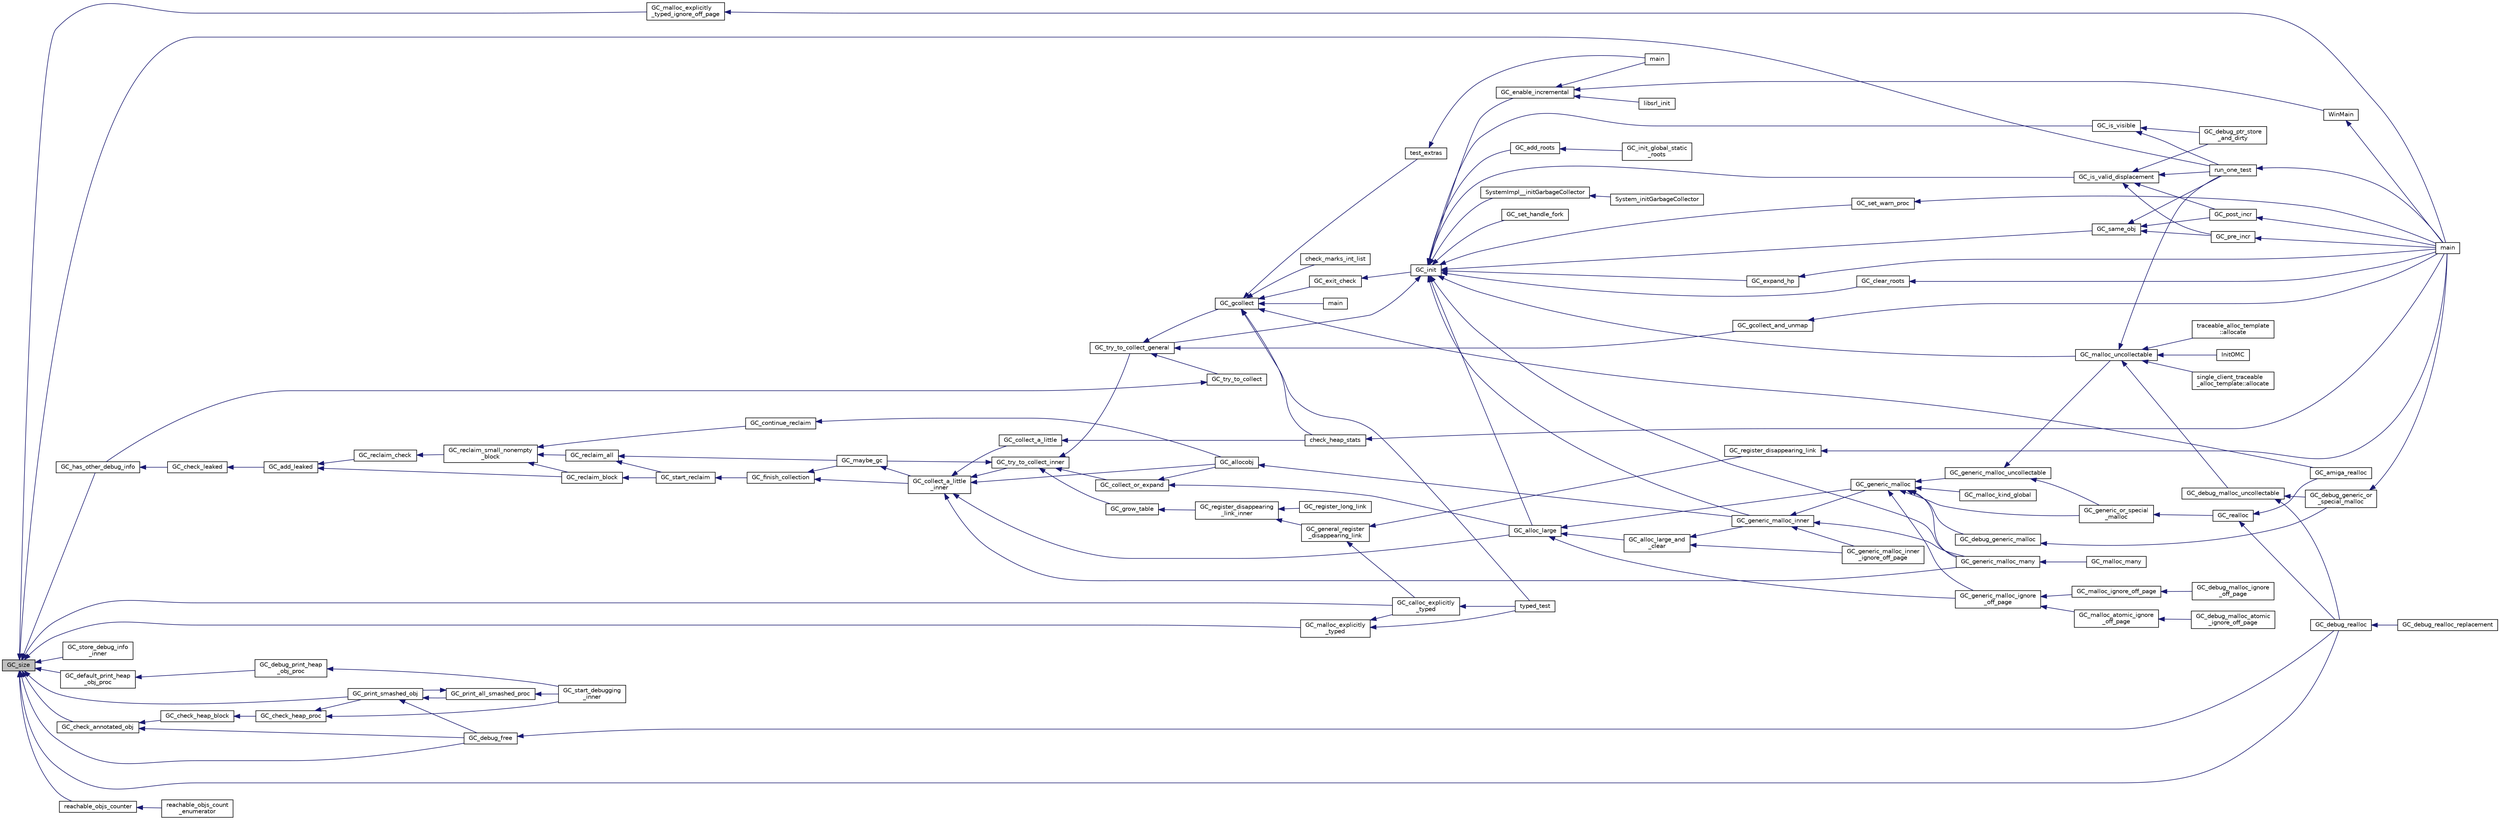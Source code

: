 digraph "GC_size"
{
  edge [fontname="Helvetica",fontsize="10",labelfontname="Helvetica",labelfontsize="10"];
  node [fontname="Helvetica",fontsize="10",shape=record];
  rankdir="LR";
  Node3743 [label="GC_size",height=0.2,width=0.4,color="black", fillcolor="grey75", style="filled", fontcolor="black"];
  Node3743 -> Node3744 [dir="back",color="midnightblue",fontsize="10",style="solid",fontname="Helvetica"];
  Node3744 [label="GC_default_print_heap\l_obj_proc",height=0.2,width=0.4,color="black", fillcolor="white", style="filled",URL="$dd/d79/gc__priv_8h.html#aa98df15cdeabdc720834b5b176c91391"];
  Node3744 -> Node3745 [dir="back",color="midnightblue",fontsize="10",style="solid",fontname="Helvetica"];
  Node3745 [label="GC_debug_print_heap\l_obj_proc",height=0.2,width=0.4,color="black", fillcolor="white", style="filled",URL="$d3/d7b/dbg__mlc_8c.html#ae05478c793f3ec6a4222979f32cef62d"];
  Node3745 -> Node3746 [dir="back",color="midnightblue",fontsize="10",style="solid",fontname="Helvetica"];
  Node3746 [label="GC_start_debugging\l_inner",height=0.2,width=0.4,color="black", fillcolor="white", style="filled",URL="$dd/d79/gc__priv_8h.html#ada7eb69d77da8876f2964213a3114462"];
  Node3743 -> Node3747 [dir="back",color="midnightblue",fontsize="10",style="solid",fontname="Helvetica"];
  Node3747 [label="GC_has_other_debug_info",height=0.2,width=0.4,color="black", fillcolor="white", style="filled",URL="$de/dbd/dbg__mlc_8h.html#a1e8d4ec327bfee97d5936431e51c3ef6"];
  Node3747 -> Node3748 [dir="back",color="midnightblue",fontsize="10",style="solid",fontname="Helvetica"];
  Node3748 [label="GC_check_leaked",height=0.2,width=0.4,color="black", fillcolor="white", style="filled",URL="$dd/d79/gc__priv_8h.html#a4985b7b1cc5846b5fc372ada1a410071"];
  Node3748 -> Node3749 [dir="back",color="midnightblue",fontsize="10",style="solid",fontname="Helvetica"];
  Node3749 [label="GC_add_leaked",height=0.2,width=0.4,color="black", fillcolor="white", style="filled",URL="$d7/d0b/reclaim_8c.html#afccf6e87c1d8bdbe9ea41221a3dc78ad"];
  Node3749 -> Node3750 [dir="back",color="midnightblue",fontsize="10",style="solid",fontname="Helvetica"];
  Node3750 [label="GC_reclaim_check",height=0.2,width=0.4,color="black", fillcolor="white", style="filled",URL="$d7/d0b/reclaim_8c.html#a0bf4ca5537f7291287c78c2b67194525"];
  Node3750 -> Node3751 [dir="back",color="midnightblue",fontsize="10",style="solid",fontname="Helvetica"];
  Node3751 [label="GC_reclaim_small_nonempty\l_block",height=0.2,width=0.4,color="black", fillcolor="white", style="filled",URL="$d7/d0b/reclaim_8c.html#a713b42be146628271b9fceb7e768ded4"];
  Node3751 -> Node3752 [dir="back",color="midnightblue",fontsize="10",style="solid",fontname="Helvetica"];
  Node3752 [label="GC_reclaim_block",height=0.2,width=0.4,color="black", fillcolor="white", style="filled",URL="$d7/d0b/reclaim_8c.html#a7721e31790b860809f5b25aef40ac673"];
  Node3752 -> Node3753 [dir="back",color="midnightblue",fontsize="10",style="solid",fontname="Helvetica"];
  Node3753 [label="GC_start_reclaim",height=0.2,width=0.4,color="black", fillcolor="white", style="filled",URL="$d7/d0b/reclaim_8c.html#a3666aa541ecf7bdfc4fe66ce4f5df4f6"];
  Node3753 -> Node3754 [dir="back",color="midnightblue",fontsize="10",style="solid",fontname="Helvetica"];
  Node3754 [label="GC_finish_collection",height=0.2,width=0.4,color="black", fillcolor="white", style="filled",URL="$d9/d39/alloc_8c.html#a3c34c8a98cd8b3be1725944ba54701ad"];
  Node3754 -> Node3755 [dir="back",color="midnightblue",fontsize="10",style="solid",fontname="Helvetica"];
  Node3755 [label="GC_maybe_gc",height=0.2,width=0.4,color="black", fillcolor="white", style="filled",URL="$d9/d39/alloc_8c.html#a052bd8f73260d5517da328ec80bf2803"];
  Node3755 -> Node3756 [dir="back",color="midnightblue",fontsize="10",style="solid",fontname="Helvetica"];
  Node3756 [label="GC_collect_a_little\l_inner",height=0.2,width=0.4,color="black", fillcolor="white", style="filled",URL="$dd/d79/gc__priv_8h.html#aa4521e4ff77319368671db2f7cc56ca4"];
  Node3756 -> Node3757 [dir="back",color="midnightblue",fontsize="10",style="solid",fontname="Helvetica"];
  Node3757 [label="GC_try_to_collect_inner",height=0.2,width=0.4,color="black", fillcolor="white", style="filled",URL="$dd/d79/gc__priv_8h.html#af60286da753d7a995485d54ac90e92a0"];
  Node3757 -> Node3755 [dir="back",color="midnightblue",fontsize="10",style="solid",fontname="Helvetica"];
  Node3757 -> Node3758 [dir="back",color="midnightblue",fontsize="10",style="solid",fontname="Helvetica"];
  Node3758 [label="GC_try_to_collect_general",height=0.2,width=0.4,color="black", fillcolor="white", style="filled",URL="$d9/d39/alloc_8c.html#a70b496ceee236d78b93b578c73695d6a"];
  Node3758 -> Node3759 [dir="back",color="midnightblue",fontsize="10",style="solid",fontname="Helvetica"];
  Node3759 [label="GC_try_to_collect",height=0.2,width=0.4,color="black", fillcolor="white", style="filled",URL="$d0/daa/gc_8h.html#a404a3dccccd6c1ea22ba2df40a40e8ff"];
  Node3759 -> Node3747 [dir="back",color="midnightblue",fontsize="10",style="solid",fontname="Helvetica"];
  Node3758 -> Node3760 [dir="back",color="midnightblue",fontsize="10",style="solid",fontname="Helvetica"];
  Node3760 [label="GC_gcollect",height=0.2,width=0.4,color="black", fillcolor="white", style="filled",URL="$d0/daa/gc_8h.html#a726a8653def8e4e16be7e29c7617c7d5"];
  Node3760 -> Node3761 [dir="back",color="midnightblue",fontsize="10",style="solid",fontname="Helvetica"];
  Node3761 [label="GC_exit_check",height=0.2,width=0.4,color="black", fillcolor="white", style="filled",URL="$de/dd3/gc_2misc_8c.html#aebed0843915f857a3004b0b9fc88846e"];
  Node3761 -> Node3762 [dir="back",color="midnightblue",fontsize="10",style="solid",fontname="Helvetica"];
  Node3762 [label="GC_init",height=0.2,width=0.4,color="black", fillcolor="white", style="filled",URL="$de/dd3/gc_2misc_8c.html#a16a0e282a07c598595436b79e88d6e00"];
  Node3762 -> Node3763 [dir="back",color="midnightblue",fontsize="10",style="solid",fontname="Helvetica"];
  Node3763 [label="GC_set_handle_fork",height=0.2,width=0.4,color="black", fillcolor="white", style="filled",URL="$de/dd3/gc_2misc_8c.html#af2180ba22a6f398984e28ed2008b5580"];
  Node3762 -> Node3764 [dir="back",color="midnightblue",fontsize="10",style="solid",fontname="Helvetica"];
  Node3764 [label="GC_enable_incremental",height=0.2,width=0.4,color="black", fillcolor="white", style="filled",URL="$de/dd3/gc_2misc_8c.html#a28b48d7c528209a6158075c4e15852d5"];
  Node3764 -> Node3765 [dir="back",color="midnightblue",fontsize="10",style="solid",fontname="Helvetica"];
  Node3765 [label="main",height=0.2,width=0.4,color="black", fillcolor="white", style="filled",URL="$d4/d4a/cordtest_8c.html#a840291bc02cba5474a4cb46a9b9566fe"];
  Node3764 -> Node3766 [dir="back",color="midnightblue",fontsize="10",style="solid",fontname="Helvetica"];
  Node3766 [label="WinMain",height=0.2,width=0.4,color="black", fillcolor="white", style="filled",URL="$dd/d92/de__win_8c.html#a1a82d574f68da3d68ac8b9c0a1dd3645"];
  Node3766 -> Node3767 [dir="back",color="midnightblue",fontsize="10",style="solid",fontname="Helvetica"];
  Node3767 [label="main",height=0.2,width=0.4,color="black", fillcolor="white", style="filled",URL="$d4/d12/3rd_party_2gc_2tests_2test_8c.html#a840291bc02cba5474a4cb46a9b9566fe"];
  Node3764 -> Node3768 [dir="back",color="midnightblue",fontsize="10",style="solid",fontname="Helvetica"];
  Node3768 [label="libsrl_init",height=0.2,width=0.4,color="black", fillcolor="white", style="filled",URL="$de/d1f/staticrootstest_8c.html#a6c08b01ab84bb4fc83f50ca5202614c8"];
  Node3762 -> Node3769 [dir="back",color="midnightblue",fontsize="10",style="solid",fontname="Helvetica"];
  Node3769 [label="GC_set_warn_proc",height=0.2,width=0.4,color="black", fillcolor="white", style="filled",URL="$de/dd3/gc_2misc_8c.html#af7d8732a1092f3f0a5ea4ce4dad151f1"];
  Node3769 -> Node3767 [dir="back",color="midnightblue",fontsize="10",style="solid",fontname="Helvetica"];
  Node3762 -> Node3758 [dir="back",color="midnightblue",fontsize="10",style="solid",fontname="Helvetica"];
  Node3762 -> Node3770 [dir="back",color="midnightblue",fontsize="10",style="solid",fontname="Helvetica"];
  Node3770 [label="GC_expand_hp",height=0.2,width=0.4,color="black", fillcolor="white", style="filled",URL="$d0/daa/gc_8h.html#a7eb7c135ee0716354c0061dd2d87dd8b"];
  Node3770 -> Node3767 [dir="back",color="midnightblue",fontsize="10",style="solid",fontname="Helvetica"];
  Node3762 -> Node3771 [dir="back",color="midnightblue",fontsize="10",style="solid",fontname="Helvetica"];
  Node3771 [label="GC_alloc_large",height=0.2,width=0.4,color="black", fillcolor="white", style="filled",URL="$d6/dcd/malloc_8c.html#a758db4d9bd590df7e5109b1f445ca78b"];
  Node3771 -> Node3772 [dir="back",color="midnightblue",fontsize="10",style="solid",fontname="Helvetica"];
  Node3772 [label="GC_alloc_large_and\l_clear",height=0.2,width=0.4,color="black", fillcolor="white", style="filled",URL="$d6/dcd/malloc_8c.html#add822b71ebb231a3401ff6970d29a95a"];
  Node3772 -> Node3773 [dir="back",color="midnightblue",fontsize="10",style="solid",fontname="Helvetica"];
  Node3773 [label="GC_generic_malloc_inner",height=0.2,width=0.4,color="black", fillcolor="white", style="filled",URL="$d6/dcd/malloc_8c.html#aaf1ed9de3698d4fdb54f7f73b2dd253e"];
  Node3773 -> Node3774 [dir="back",color="midnightblue",fontsize="10",style="solid",fontname="Helvetica"];
  Node3774 [label="GC_generic_malloc_inner\l_ignore_off_page",height=0.2,width=0.4,color="black", fillcolor="white", style="filled",URL="$d6/dcd/malloc_8c.html#abe43a78928b4a084553d8f70b899cae5"];
  Node3773 -> Node3775 [dir="back",color="midnightblue",fontsize="10",style="solid",fontname="Helvetica"];
  Node3775 [label="GC_generic_malloc",height=0.2,width=0.4,color="black", fillcolor="white", style="filled",URL="$d6/dcd/malloc_8c.html#aa90ce9ffd281a1d15e178cfe413d0871"];
  Node3775 -> Node3776 [dir="back",color="midnightblue",fontsize="10",style="solid",fontname="Helvetica"];
  Node3776 [label="GC_debug_generic_malloc",height=0.2,width=0.4,color="black", fillcolor="white", style="filled",URL="$d3/d7b/dbg__mlc_8c.html#a3505b3ba390ef6ab0a02b285e362aec4"];
  Node3776 -> Node3777 [dir="back",color="midnightblue",fontsize="10",style="solid",fontname="Helvetica"];
  Node3777 [label="GC_debug_generic_or\l_special_malloc",height=0.2,width=0.4,color="black", fillcolor="white", style="filled",URL="$d3/d7b/dbg__mlc_8c.html#ada673c25a47f93bafd2ba42d94aa01a3"];
  Node3777 -> Node3767 [dir="back",color="midnightblue",fontsize="10",style="solid",fontname="Helvetica"];
  Node3775 -> Node3778 [dir="back",color="midnightblue",fontsize="10",style="solid",fontname="Helvetica"];
  Node3778 [label="GC_malloc_kind_global",height=0.2,width=0.4,color="black", fillcolor="white", style="filled",URL="$d6/dcd/malloc_8c.html#ac933f227988d5dcd653f076434c32daf"];
  Node3775 -> Node3779 [dir="back",color="midnightblue",fontsize="10",style="solid",fontname="Helvetica"];
  Node3779 [label="GC_generic_malloc_uncollectable",height=0.2,width=0.4,color="black", fillcolor="white", style="filled",URL="$d6/dcd/malloc_8c.html#ae353dabc0de53073b5a7c3f1457d11ad"];
  Node3779 -> Node3780 [dir="back",color="midnightblue",fontsize="10",style="solid",fontname="Helvetica"];
  Node3780 [label="GC_malloc_uncollectable",height=0.2,width=0.4,color="black", fillcolor="white", style="filled",URL="$d6/dcd/malloc_8c.html#a1664c324e1906f349bf662027c3126f5"];
  Node3780 -> Node3781 [dir="back",color="midnightblue",fontsize="10",style="solid",fontname="Helvetica"];
  Node3781 [label="GC_debug_malloc_uncollectable",height=0.2,width=0.4,color="black", fillcolor="white", style="filled",URL="$d3/d7b/dbg__mlc_8c.html#a74f5506c22097e531b809369b444a335"];
  Node3781 -> Node3782 [dir="back",color="midnightblue",fontsize="10",style="solid",fontname="Helvetica"];
  Node3782 [label="GC_debug_realloc",height=0.2,width=0.4,color="black", fillcolor="white", style="filled",URL="$d0/daa/gc_8h.html#ac0fc85cd6aabd28cd9483c12d4e8514f"];
  Node3782 -> Node3783 [dir="back",color="midnightblue",fontsize="10",style="solid",fontname="Helvetica"];
  Node3783 [label="GC_debug_realloc_replacement",height=0.2,width=0.4,color="black", fillcolor="white", style="filled",URL="$d3/d7b/dbg__mlc_8c.html#a92bfe9ab938a109d9444b1f1a896b763"];
  Node3781 -> Node3777 [dir="back",color="midnightblue",fontsize="10",style="solid",fontname="Helvetica"];
  Node3780 -> Node3784 [dir="back",color="midnightblue",fontsize="10",style="solid",fontname="Helvetica"];
  Node3784 [label="single_client_traceable\l_alloc_template::allocate",height=0.2,width=0.4,color="black", fillcolor="white", style="filled",URL="$d6/d6f/classsingle__client__traceable__alloc__template.html#a0e0fc2ccede260fcacf348082fa81680"];
  Node3780 -> Node3785 [dir="back",color="midnightblue",fontsize="10",style="solid",fontname="Helvetica"];
  Node3785 [label="traceable_alloc_template\l::allocate",height=0.2,width=0.4,color="black", fillcolor="white", style="filled",URL="$db/d9f/classtraceable__alloc__template.html#ac2c07fc218733476be8ca4ac0e41f505"];
  Node3780 -> Node3786 [dir="back",color="midnightblue",fontsize="10",style="solid",fontname="Helvetica"];
  Node3786 [label="run_one_test",height=0.2,width=0.4,color="black", fillcolor="white", style="filled",URL="$d4/d12/3rd_party_2gc_2tests_2test_8c.html#a3b194f0711aa5c8878f77b3809918845"];
  Node3786 -> Node3767 [dir="back",color="midnightblue",fontsize="10",style="solid",fontname="Helvetica"];
  Node3780 -> Node3787 [dir="back",color="midnightblue",fontsize="10",style="solid",fontname="Helvetica"];
  Node3787 [label="InitOMC",height=0.2,width=0.4,color="black", fillcolor="white", style="filled",URL="$d2/d87/_o_m_c_8cpp.html#a10355828ede503a231b73ff5b852a040"];
  Node3779 -> Node3788 [dir="back",color="midnightblue",fontsize="10",style="solid",fontname="Helvetica"];
  Node3788 [label="GC_generic_or_special\l_malloc",height=0.2,width=0.4,color="black", fillcolor="white", style="filled",URL="$dc/d51/mallocx_8c.html#a83549b396fda612e216481b778c3b99e"];
  Node3788 -> Node3789 [dir="back",color="midnightblue",fontsize="10",style="solid",fontname="Helvetica"];
  Node3789 [label="GC_realloc",height=0.2,width=0.4,color="black", fillcolor="white", style="filled",URL="$dc/d51/mallocx_8c.html#af58fe77f2f791173c8e662093baef8ab"];
  Node3789 -> Node3782 [dir="back",color="midnightblue",fontsize="10",style="solid",fontname="Helvetica"];
  Node3789 -> Node3790 [dir="back",color="midnightblue",fontsize="10",style="solid",fontname="Helvetica"];
  Node3790 [label="GC_amiga_realloc",height=0.2,width=0.4,color="black", fillcolor="white", style="filled",URL="$df/db9/_amiga_o_s_8c.html#a7c1ecf244dbbc680b785e85392d3c2b6"];
  Node3775 -> Node3788 [dir="back",color="midnightblue",fontsize="10",style="solid",fontname="Helvetica"];
  Node3775 -> Node3791 [dir="back",color="midnightblue",fontsize="10",style="solid",fontname="Helvetica"];
  Node3791 [label="GC_generic_malloc_ignore\l_off_page",height=0.2,width=0.4,color="black", fillcolor="white", style="filled",URL="$dc/d51/mallocx_8c.html#a666f6524ec2c14f31b10f63e972877b6"];
  Node3791 -> Node3792 [dir="back",color="midnightblue",fontsize="10",style="solid",fontname="Helvetica"];
  Node3792 [label="GC_malloc_ignore_off_page",height=0.2,width=0.4,color="black", fillcolor="white", style="filled",URL="$dc/d51/mallocx_8c.html#ad4cb48bfb59680606ac2daabf49020a2"];
  Node3792 -> Node3793 [dir="back",color="midnightblue",fontsize="10",style="solid",fontname="Helvetica"];
  Node3793 [label="GC_debug_malloc_ignore\l_off_page",height=0.2,width=0.4,color="black", fillcolor="white", style="filled",URL="$d3/d7b/dbg__mlc_8c.html#a771191c92e9576ad5dbaa50a411eb83a"];
  Node3791 -> Node3794 [dir="back",color="midnightblue",fontsize="10",style="solid",fontname="Helvetica"];
  Node3794 [label="GC_malloc_atomic_ignore\l_off_page",height=0.2,width=0.4,color="black", fillcolor="white", style="filled",URL="$dc/d51/mallocx_8c.html#a44e801869fdd6d2ac67edc3e0e787143"];
  Node3794 -> Node3795 [dir="back",color="midnightblue",fontsize="10",style="solid",fontname="Helvetica"];
  Node3795 [label="GC_debug_malloc_atomic\l_ignore_off_page",height=0.2,width=0.4,color="black", fillcolor="white", style="filled",URL="$d3/d7b/dbg__mlc_8c.html#a586cc8602689cb916e468988a5508c9c"];
  Node3775 -> Node3796 [dir="back",color="midnightblue",fontsize="10",style="solid",fontname="Helvetica"];
  Node3796 [label="GC_generic_malloc_many",height=0.2,width=0.4,color="black", fillcolor="white", style="filled",URL="$dc/d51/mallocx_8c.html#a9fe588b11aefcb234477af209301a04e"];
  Node3796 -> Node3797 [dir="back",color="midnightblue",fontsize="10",style="solid",fontname="Helvetica"];
  Node3797 [label="GC_malloc_many",height=0.2,width=0.4,color="black", fillcolor="white", style="filled",URL="$dc/d51/mallocx_8c.html#a2fcfcf43aeb0b574cb95d3959e009ae0"];
  Node3773 -> Node3796 [dir="back",color="midnightblue",fontsize="10",style="solid",fontname="Helvetica"];
  Node3772 -> Node3774 [dir="back",color="midnightblue",fontsize="10",style="solid",fontname="Helvetica"];
  Node3771 -> Node3775 [dir="back",color="midnightblue",fontsize="10",style="solid",fontname="Helvetica"];
  Node3771 -> Node3791 [dir="back",color="midnightblue",fontsize="10",style="solid",fontname="Helvetica"];
  Node3762 -> Node3773 [dir="back",color="midnightblue",fontsize="10",style="solid",fontname="Helvetica"];
  Node3762 -> Node3780 [dir="back",color="midnightblue",fontsize="10",style="solid",fontname="Helvetica"];
  Node3762 -> Node3796 [dir="back",color="midnightblue",fontsize="10",style="solid",fontname="Helvetica"];
  Node3762 -> Node3798 [dir="back",color="midnightblue",fontsize="10",style="solid",fontname="Helvetica"];
  Node3798 [label="GC_add_roots",height=0.2,width=0.4,color="black", fillcolor="white", style="filled",URL="$dd/d54/mark__rts_8c.html#ac7c3d4466f482afa563fa179d878df45"];
  Node3798 -> Node3799 [dir="back",color="midnightblue",fontsize="10",style="solid",fontname="Helvetica"];
  Node3799 [label="GC_init_global_static\l_roots",height=0.2,width=0.4,color="black", fillcolor="white", style="filled",URL="$dc/d33/init__global__static__roots_8cpp.html#aa5562681b50743592667012c6b875411"];
  Node3762 -> Node3800 [dir="back",color="midnightblue",fontsize="10",style="solid",fontname="Helvetica"];
  Node3800 [label="GC_clear_roots",height=0.2,width=0.4,color="black", fillcolor="white", style="filled",URL="$dd/d54/mark__rts_8c.html#ab122905e6bba46a5258e633336141543"];
  Node3800 -> Node3767 [dir="back",color="midnightblue",fontsize="10",style="solid",fontname="Helvetica"];
  Node3762 -> Node3801 [dir="back",color="midnightblue",fontsize="10",style="solid",fontname="Helvetica"];
  Node3801 [label="GC_same_obj",height=0.2,width=0.4,color="black", fillcolor="white", style="filled",URL="$df/d07/ptr__chck_8c.html#a07133f40eb3b6bcc25c316ff1c33ad09"];
  Node3801 -> Node3802 [dir="back",color="midnightblue",fontsize="10",style="solid",fontname="Helvetica"];
  Node3802 [label="GC_pre_incr",height=0.2,width=0.4,color="black", fillcolor="white", style="filled",URL="$df/d07/ptr__chck_8c.html#af54d43c4436e9883019299abcbdf057c"];
  Node3802 -> Node3767 [dir="back",color="midnightblue",fontsize="10",style="solid",fontname="Helvetica"];
  Node3801 -> Node3803 [dir="back",color="midnightblue",fontsize="10",style="solid",fontname="Helvetica"];
  Node3803 [label="GC_post_incr",height=0.2,width=0.4,color="black", fillcolor="white", style="filled",URL="$df/d07/ptr__chck_8c.html#a22a67595a3f1740724b01f3416ef5541"];
  Node3803 -> Node3767 [dir="back",color="midnightblue",fontsize="10",style="solid",fontname="Helvetica"];
  Node3801 -> Node3786 [dir="back",color="midnightblue",fontsize="10",style="solid",fontname="Helvetica"];
  Node3762 -> Node3804 [dir="back",color="midnightblue",fontsize="10",style="solid",fontname="Helvetica"];
  Node3804 [label="GC_is_valid_displacement",height=0.2,width=0.4,color="black", fillcolor="white", style="filled",URL="$df/d07/ptr__chck_8c.html#a6694713c7953d374c0f091a42845ad3d"];
  Node3804 -> Node3805 [dir="back",color="midnightblue",fontsize="10",style="solid",fontname="Helvetica"];
  Node3805 [label="GC_debug_ptr_store\l_and_dirty",height=0.2,width=0.4,color="black", fillcolor="white", style="filled",URL="$d0/daa/gc_8h.html#a6bfbb76ce93eedfb9fc0a64659e26c71"];
  Node3804 -> Node3802 [dir="back",color="midnightblue",fontsize="10",style="solid",fontname="Helvetica"];
  Node3804 -> Node3803 [dir="back",color="midnightblue",fontsize="10",style="solid",fontname="Helvetica"];
  Node3804 -> Node3786 [dir="back",color="midnightblue",fontsize="10",style="solid",fontname="Helvetica"];
  Node3762 -> Node3806 [dir="back",color="midnightblue",fontsize="10",style="solid",fontname="Helvetica"];
  Node3806 [label="GC_is_visible",height=0.2,width=0.4,color="black", fillcolor="white", style="filled",URL="$df/d07/ptr__chck_8c.html#aef9e284e784846706fd7417213165736"];
  Node3806 -> Node3805 [dir="back",color="midnightblue",fontsize="10",style="solid",fontname="Helvetica"];
  Node3806 -> Node3786 [dir="back",color="midnightblue",fontsize="10",style="solid",fontname="Helvetica"];
  Node3762 -> Node3807 [dir="back",color="midnightblue",fontsize="10",style="solid",fontname="Helvetica"];
  Node3807 [label="SystemImpl__initGarbageCollector",height=0.2,width=0.4,color="black", fillcolor="white", style="filled",URL="$db/d35/systemimpl_8h.html#a876cc79b432f0e4c00a45f86ab662555"];
  Node3807 -> Node3808 [dir="back",color="midnightblue",fontsize="10",style="solid",fontname="Helvetica"];
  Node3808 [label="System_initGarbageCollector",height=0.2,width=0.4,color="black", fillcolor="white", style="filled",URL="$df/ddc/_system__omc_8c.html#a935852f9255ce08aa40ccd3ce9c31c72"];
  Node3760 -> Node3809 [dir="back",color="midnightblue",fontsize="10",style="solid",fontname="Helvetica"];
  Node3809 [label="test_extras",height=0.2,width=0.4,color="black", fillcolor="white", style="filled",URL="$d4/d4a/cordtest_8c.html#a41666cce4e83b24e3d42af892b182644"];
  Node3809 -> Node3765 [dir="back",color="midnightblue",fontsize="10",style="solid",fontname="Helvetica"];
  Node3760 -> Node3790 [dir="back",color="midnightblue",fontsize="10",style="solid",fontname="Helvetica"];
  Node3760 -> Node3810 [dir="back",color="midnightblue",fontsize="10",style="solid",fontname="Helvetica"];
  Node3810 [label="main",height=0.2,width=0.4,color="black", fillcolor="white", style="filled",URL="$db/d36/smash__test_8c.html#a840291bc02cba5474a4cb46a9b9566fe"];
  Node3760 -> Node3811 [dir="back",color="midnightblue",fontsize="10",style="solid",fontname="Helvetica"];
  Node3811 [label="check_marks_int_list",height=0.2,width=0.4,color="black", fillcolor="white", style="filled",URL="$d4/d12/3rd_party_2gc_2tests_2test_8c.html#ac6dbf9420593639ba86d505e057889e4"];
  Node3760 -> Node3812 [dir="back",color="midnightblue",fontsize="10",style="solid",fontname="Helvetica"];
  Node3812 [label="typed_test",height=0.2,width=0.4,color="black", fillcolor="white", style="filled",URL="$d4/d12/3rd_party_2gc_2tests_2test_8c.html#a3047bb18240fab4f191d42576eade94e"];
  Node3760 -> Node3813 [dir="back",color="midnightblue",fontsize="10",style="solid",fontname="Helvetica"];
  Node3813 [label="check_heap_stats",height=0.2,width=0.4,color="black", fillcolor="white", style="filled",URL="$d4/d12/3rd_party_2gc_2tests_2test_8c.html#a668cddfb86d2c85b386a9e873f0e7e3b"];
  Node3813 -> Node3767 [dir="back",color="midnightblue",fontsize="10",style="solid",fontname="Helvetica"];
  Node3758 -> Node3814 [dir="back",color="midnightblue",fontsize="10",style="solid",fontname="Helvetica"];
  Node3814 [label="GC_gcollect_and_unmap",height=0.2,width=0.4,color="black", fillcolor="white", style="filled",URL="$d0/daa/gc_8h.html#a1ecc2296689777f705083307b50cd139"];
  Node3814 -> Node3767 [dir="back",color="midnightblue",fontsize="10",style="solid",fontname="Helvetica"];
  Node3757 -> Node3815 [dir="back",color="midnightblue",fontsize="10",style="solid",fontname="Helvetica"];
  Node3815 [label="GC_collect_or_expand",height=0.2,width=0.4,color="black", fillcolor="white", style="filled",URL="$dd/d79/gc__priv_8h.html#acb06e7c173d06f0abd7350495703ebed"];
  Node3815 -> Node3816 [dir="back",color="midnightblue",fontsize="10",style="solid",fontname="Helvetica"];
  Node3816 [label="GC_allocobj",height=0.2,width=0.4,color="black", fillcolor="white", style="filled",URL="$dd/d79/gc__priv_8h.html#a42091079fb5139a3446c4b4afebc542c"];
  Node3816 -> Node3773 [dir="back",color="midnightblue",fontsize="10",style="solid",fontname="Helvetica"];
  Node3815 -> Node3771 [dir="back",color="midnightblue",fontsize="10",style="solid",fontname="Helvetica"];
  Node3757 -> Node3817 [dir="back",color="midnightblue",fontsize="10",style="solid",fontname="Helvetica"];
  Node3817 [label="GC_grow_table",height=0.2,width=0.4,color="black", fillcolor="white", style="filled",URL="$d3/d1e/finalize_8c.html#a716b17230f6f6e17b29bc7335984735a"];
  Node3817 -> Node3818 [dir="back",color="midnightblue",fontsize="10",style="solid",fontname="Helvetica"];
  Node3818 [label="GC_register_disappearing\l_link_inner",height=0.2,width=0.4,color="black", fillcolor="white", style="filled",URL="$d3/d1e/finalize_8c.html#aa16063c0d8d9f6babcd6dba879d5a442"];
  Node3818 -> Node3819 [dir="back",color="midnightblue",fontsize="10",style="solid",fontname="Helvetica"];
  Node3819 [label="GC_general_register\l_disappearing_link",height=0.2,width=0.4,color="black", fillcolor="white", style="filled",URL="$d0/daa/gc_8h.html#a7c25a92ce3774dcf77f7e8aa67cafcca"];
  Node3819 -> Node3820 [dir="back",color="midnightblue",fontsize="10",style="solid",fontname="Helvetica"];
  Node3820 [label="GC_register_disappearing_link",height=0.2,width=0.4,color="black", fillcolor="white", style="filled",URL="$d0/daa/gc_8h.html#a80b68728c84611414c19be11fa9af834"];
  Node3820 -> Node3767 [dir="back",color="midnightblue",fontsize="10",style="solid",fontname="Helvetica"];
  Node3819 -> Node3821 [dir="back",color="midnightblue",fontsize="10",style="solid",fontname="Helvetica"];
  Node3821 [label="GC_calloc_explicitly\l_typed",height=0.2,width=0.4,color="black", fillcolor="white", style="filled",URL="$d1/d53/typd__mlc_8c.html#a4f5c4433dce432ae52216a9bf1fd9a20"];
  Node3821 -> Node3812 [dir="back",color="midnightblue",fontsize="10",style="solid",fontname="Helvetica"];
  Node3818 -> Node3822 [dir="back",color="midnightblue",fontsize="10",style="solid",fontname="Helvetica"];
  Node3822 [label="GC_register_long_link",height=0.2,width=0.4,color="black", fillcolor="white", style="filled",URL="$d0/daa/gc_8h.html#a4cdca6df52e816077912e81282e509e7"];
  Node3756 -> Node3823 [dir="back",color="midnightblue",fontsize="10",style="solid",fontname="Helvetica"];
  Node3823 [label="GC_collect_a_little",height=0.2,width=0.4,color="black", fillcolor="white", style="filled",URL="$d0/daa/gc_8h.html#a785bf4708154dda0cba2a6e299f65fe6"];
  Node3823 -> Node3813 [dir="back",color="midnightblue",fontsize="10",style="solid",fontname="Helvetica"];
  Node3756 -> Node3816 [dir="back",color="midnightblue",fontsize="10",style="solid",fontname="Helvetica"];
  Node3756 -> Node3771 [dir="back",color="midnightblue",fontsize="10",style="solid",fontname="Helvetica"];
  Node3756 -> Node3796 [dir="back",color="midnightblue",fontsize="10",style="solid",fontname="Helvetica"];
  Node3754 -> Node3756 [dir="back",color="midnightblue",fontsize="10",style="solid",fontname="Helvetica"];
  Node3751 -> Node3824 [dir="back",color="midnightblue",fontsize="10",style="solid",fontname="Helvetica"];
  Node3824 [label="GC_continue_reclaim",height=0.2,width=0.4,color="black", fillcolor="white", style="filled",URL="$d7/d0b/reclaim_8c.html#a4b7e63fd38cccdf37ef77d2f2d7260a7"];
  Node3824 -> Node3816 [dir="back",color="midnightblue",fontsize="10",style="solid",fontname="Helvetica"];
  Node3751 -> Node3825 [dir="back",color="midnightblue",fontsize="10",style="solid",fontname="Helvetica"];
  Node3825 [label="GC_reclaim_all",height=0.2,width=0.4,color="black", fillcolor="white", style="filled",URL="$d7/d0b/reclaim_8c.html#a07f36a322f6a08a42590b6b6933836c1"];
  Node3825 -> Node3755 [dir="back",color="midnightblue",fontsize="10",style="solid",fontname="Helvetica"];
  Node3825 -> Node3753 [dir="back",color="midnightblue",fontsize="10",style="solid",fontname="Helvetica"];
  Node3749 -> Node3752 [dir="back",color="midnightblue",fontsize="10",style="solid",fontname="Helvetica"];
  Node3743 -> Node3826 [dir="back",color="midnightblue",fontsize="10",style="solid",fontname="Helvetica"];
  Node3826 [label="GC_store_debug_info\l_inner",height=0.2,width=0.4,color="black", fillcolor="white", style="filled",URL="$dd/d79/gc__priv_8h.html#ad91375cf092c2ffee36e637ae0251012"];
  Node3743 -> Node3827 [dir="back",color="midnightblue",fontsize="10",style="solid",fontname="Helvetica"];
  Node3827 [label="GC_check_annotated_obj",height=0.2,width=0.4,color="black", fillcolor="white", style="filled",URL="$d3/d7b/dbg__mlc_8c.html#ad714e5613bb976a1ed8ecd23f05f8b8b"];
  Node3827 -> Node3828 [dir="back",color="midnightblue",fontsize="10",style="solid",fontname="Helvetica"];
  Node3828 [label="GC_debug_free",height=0.2,width=0.4,color="black", fillcolor="white", style="filled",URL="$d0/daa/gc_8h.html#ad830840174f5bcdfa0c49e2d6f8c47fd"];
  Node3828 -> Node3782 [dir="back",color="midnightblue",fontsize="10",style="solid",fontname="Helvetica"];
  Node3827 -> Node3829 [dir="back",color="midnightblue",fontsize="10",style="solid",fontname="Helvetica"];
  Node3829 [label="GC_check_heap_block",height=0.2,width=0.4,color="black", fillcolor="white", style="filled",URL="$d3/d7b/dbg__mlc_8c.html#a24c254a2b95bbc152d8eedba28121275"];
  Node3829 -> Node3830 [dir="back",color="midnightblue",fontsize="10",style="solid",fontname="Helvetica"];
  Node3830 [label="GC_check_heap_proc",height=0.2,width=0.4,color="black", fillcolor="white", style="filled",URL="$d3/d7b/dbg__mlc_8c.html#ac422a24ebb4519fa334d8ebadd453d75"];
  Node3830 -> Node3831 [dir="back",color="midnightblue",fontsize="10",style="solid",fontname="Helvetica"];
  Node3831 [label="GC_print_smashed_obj",height=0.2,width=0.4,color="black", fillcolor="white", style="filled",URL="$d3/d7b/dbg__mlc_8c.html#a21b7aeb13fae852e7ba3acbbc10e535c"];
  Node3831 -> Node3828 [dir="back",color="midnightblue",fontsize="10",style="solid",fontname="Helvetica"];
  Node3831 -> Node3832 [dir="back",color="midnightblue",fontsize="10",style="solid",fontname="Helvetica"];
  Node3832 [label="GC_print_all_smashed_proc",height=0.2,width=0.4,color="black", fillcolor="white", style="filled",URL="$d3/d7b/dbg__mlc_8c.html#adb3b437256974a46b9a6a7463f30bd56"];
  Node3832 -> Node3831 [dir="back",color="midnightblue",fontsize="10",style="solid",fontname="Helvetica"];
  Node3832 -> Node3746 [dir="back",color="midnightblue",fontsize="10",style="solid",fontname="Helvetica"];
  Node3830 -> Node3746 [dir="back",color="midnightblue",fontsize="10",style="solid",fontname="Helvetica"];
  Node3743 -> Node3831 [dir="back",color="midnightblue",fontsize="10",style="solid",fontname="Helvetica"];
  Node3743 -> Node3828 [dir="back",color="midnightblue",fontsize="10",style="solid",fontname="Helvetica"];
  Node3743 -> Node3782 [dir="back",color="midnightblue",fontsize="10",style="solid",fontname="Helvetica"];
  Node3743 -> Node3786 [dir="back",color="midnightblue",fontsize="10",style="solid",fontname="Helvetica"];
  Node3743 -> Node3833 [dir="back",color="midnightblue",fontsize="10",style="solid",fontname="Helvetica"];
  Node3833 [label="reachable_objs_counter",height=0.2,width=0.4,color="black", fillcolor="white", style="filled",URL="$d4/d12/3rd_party_2gc_2tests_2test_8c.html#a0b724bf1d4731c24e4150f8b5cacd26c"];
  Node3833 -> Node3834 [dir="back",color="midnightblue",fontsize="10",style="solid",fontname="Helvetica"];
  Node3834 [label="reachable_objs_count\l_enumerator",height=0.2,width=0.4,color="black", fillcolor="white", style="filled",URL="$d4/d12/3rd_party_2gc_2tests_2test_8c.html#a6a7e0f78ded9479f0eb09c171ca7b83d"];
  Node3743 -> Node3835 [dir="back",color="midnightblue",fontsize="10",style="solid",fontname="Helvetica"];
  Node3835 [label="GC_malloc_explicitly\l_typed",height=0.2,width=0.4,color="black", fillcolor="white", style="filled",URL="$d1/d53/typd__mlc_8c.html#a2e70749615f0e69f92223bb37cc897a9"];
  Node3835 -> Node3812 [dir="back",color="midnightblue",fontsize="10",style="solid",fontname="Helvetica"];
  Node3835 -> Node3821 [dir="back",color="midnightblue",fontsize="10",style="solid",fontname="Helvetica"];
  Node3743 -> Node3836 [dir="back",color="midnightblue",fontsize="10",style="solid",fontname="Helvetica"];
  Node3836 [label="GC_malloc_explicitly\l_typed_ignore_off_page",height=0.2,width=0.4,color="black", fillcolor="white", style="filled",URL="$d1/d53/typd__mlc_8c.html#a5292ba97bd436afafed66040fc4be118"];
  Node3836 -> Node3767 [dir="back",color="midnightblue",fontsize="10",style="solid",fontname="Helvetica"];
  Node3743 -> Node3821 [dir="back",color="midnightblue",fontsize="10",style="solid",fontname="Helvetica"];
}

